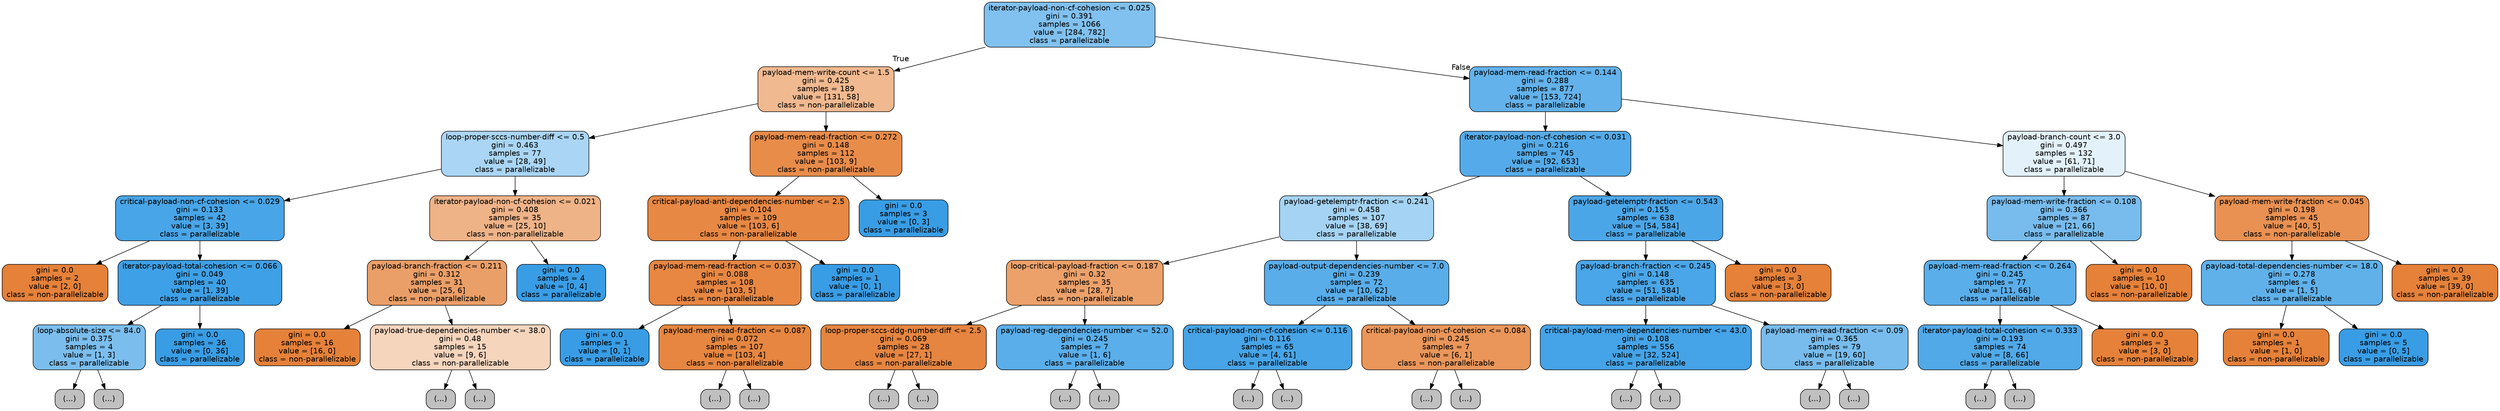 digraph Tree {
node [shape=box, style="filled, rounded", color="black", fontname=helvetica] ;
edge [fontname=helvetica] ;
0 [label="iterator-payload-non-cf-cohesion <= 0.025\ngini = 0.391\nsamples = 1066\nvalue = [284, 782]\nclass = parallelizable", fillcolor="#399de5a2"] ;
1 [label="payload-mem-write-count <= 1.5\ngini = 0.425\nsamples = 189\nvalue = [131, 58]\nclass = non-parallelizable", fillcolor="#e581398e"] ;
0 -> 1 [labeldistance=2.5, labelangle=45, headlabel="True"] ;
2 [label="loop-proper-sccs-number-diff <= 0.5\ngini = 0.463\nsamples = 77\nvalue = [28, 49]\nclass = parallelizable", fillcolor="#399de56d"] ;
1 -> 2 ;
3 [label="critical-payload-non-cf-cohesion <= 0.029\ngini = 0.133\nsamples = 42\nvalue = [3, 39]\nclass = parallelizable", fillcolor="#399de5eb"] ;
2 -> 3 ;
4 [label="gini = 0.0\nsamples = 2\nvalue = [2, 0]\nclass = non-parallelizable", fillcolor="#e58139ff"] ;
3 -> 4 ;
5 [label="iterator-payload-total-cohesion <= 0.066\ngini = 0.049\nsamples = 40\nvalue = [1, 39]\nclass = parallelizable", fillcolor="#399de5f8"] ;
3 -> 5 ;
6 [label="loop-absolute-size <= 84.0\ngini = 0.375\nsamples = 4\nvalue = [1, 3]\nclass = parallelizable", fillcolor="#399de5aa"] ;
5 -> 6 ;
7 [label="(...)", fillcolor="#C0C0C0"] ;
6 -> 7 ;
8 [label="(...)", fillcolor="#C0C0C0"] ;
6 -> 8 ;
9 [label="gini = 0.0\nsamples = 36\nvalue = [0, 36]\nclass = parallelizable", fillcolor="#399de5ff"] ;
5 -> 9 ;
10 [label="iterator-payload-non-cf-cohesion <= 0.021\ngini = 0.408\nsamples = 35\nvalue = [25, 10]\nclass = non-parallelizable", fillcolor="#e5813999"] ;
2 -> 10 ;
11 [label="payload-branch-fraction <= 0.211\ngini = 0.312\nsamples = 31\nvalue = [25, 6]\nclass = non-parallelizable", fillcolor="#e58139c2"] ;
10 -> 11 ;
12 [label="gini = 0.0\nsamples = 16\nvalue = [16, 0]\nclass = non-parallelizable", fillcolor="#e58139ff"] ;
11 -> 12 ;
13 [label="payload-true-dependencies-number <= 38.0\ngini = 0.48\nsamples = 15\nvalue = [9, 6]\nclass = non-parallelizable", fillcolor="#e5813955"] ;
11 -> 13 ;
14 [label="(...)", fillcolor="#C0C0C0"] ;
13 -> 14 ;
19 [label="(...)", fillcolor="#C0C0C0"] ;
13 -> 19 ;
22 [label="gini = 0.0\nsamples = 4\nvalue = [0, 4]\nclass = parallelizable", fillcolor="#399de5ff"] ;
10 -> 22 ;
23 [label="payload-mem-read-fraction <= 0.272\ngini = 0.148\nsamples = 112\nvalue = [103, 9]\nclass = non-parallelizable", fillcolor="#e58139e9"] ;
1 -> 23 ;
24 [label="critical-payload-anti-dependencies-number <= 2.5\ngini = 0.104\nsamples = 109\nvalue = [103, 6]\nclass = non-parallelizable", fillcolor="#e58139f0"] ;
23 -> 24 ;
25 [label="payload-mem-read-fraction <= 0.037\ngini = 0.088\nsamples = 108\nvalue = [103, 5]\nclass = non-parallelizable", fillcolor="#e58139f3"] ;
24 -> 25 ;
26 [label="gini = 0.0\nsamples = 1\nvalue = [0, 1]\nclass = parallelizable", fillcolor="#399de5ff"] ;
25 -> 26 ;
27 [label="payload-mem-read-fraction <= 0.087\ngini = 0.072\nsamples = 107\nvalue = [103, 4]\nclass = non-parallelizable", fillcolor="#e58139f5"] ;
25 -> 27 ;
28 [label="(...)", fillcolor="#C0C0C0"] ;
27 -> 28 ;
37 [label="(...)", fillcolor="#C0C0C0"] ;
27 -> 37 ;
38 [label="gini = 0.0\nsamples = 1\nvalue = [0, 1]\nclass = parallelizable", fillcolor="#399de5ff"] ;
24 -> 38 ;
39 [label="gini = 0.0\nsamples = 3\nvalue = [0, 3]\nclass = parallelizable", fillcolor="#399de5ff"] ;
23 -> 39 ;
40 [label="payload-mem-read-fraction <= 0.144\ngini = 0.288\nsamples = 877\nvalue = [153, 724]\nclass = parallelizable", fillcolor="#399de5c9"] ;
0 -> 40 [labeldistance=2.5, labelangle=-45, headlabel="False"] ;
41 [label="iterator-payload-non-cf-cohesion <= 0.031\ngini = 0.216\nsamples = 745\nvalue = [92, 653]\nclass = parallelizable", fillcolor="#399de5db"] ;
40 -> 41 ;
42 [label="payload-getelemptr-fraction <= 0.241\ngini = 0.458\nsamples = 107\nvalue = [38, 69]\nclass = parallelizable", fillcolor="#399de573"] ;
41 -> 42 ;
43 [label="loop-critical-payload-fraction <= 0.187\ngini = 0.32\nsamples = 35\nvalue = [28, 7]\nclass = non-parallelizable", fillcolor="#e58139bf"] ;
42 -> 43 ;
44 [label="loop-proper-sccs-ddg-number-diff <= 2.5\ngini = 0.069\nsamples = 28\nvalue = [27, 1]\nclass = non-parallelizable", fillcolor="#e58139f6"] ;
43 -> 44 ;
45 [label="(...)", fillcolor="#C0C0C0"] ;
44 -> 45 ;
46 [label="(...)", fillcolor="#C0C0C0"] ;
44 -> 46 ;
47 [label="payload-reg-dependencies-number <= 52.0\ngini = 0.245\nsamples = 7\nvalue = [1, 6]\nclass = parallelizable", fillcolor="#399de5d4"] ;
43 -> 47 ;
48 [label="(...)", fillcolor="#C0C0C0"] ;
47 -> 48 ;
49 [label="(...)", fillcolor="#C0C0C0"] ;
47 -> 49 ;
50 [label="payload-output-dependencies-number <= 7.0\ngini = 0.239\nsamples = 72\nvalue = [10, 62]\nclass = parallelizable", fillcolor="#399de5d6"] ;
42 -> 50 ;
51 [label="critical-payload-non-cf-cohesion <= 0.116\ngini = 0.116\nsamples = 65\nvalue = [4, 61]\nclass = parallelizable", fillcolor="#399de5ee"] ;
50 -> 51 ;
52 [label="(...)", fillcolor="#C0C0C0"] ;
51 -> 52 ;
61 [label="(...)", fillcolor="#C0C0C0"] ;
51 -> 61 ;
62 [label="critical-payload-non-cf-cohesion <= 0.084\ngini = 0.245\nsamples = 7\nvalue = [6, 1]\nclass = non-parallelizable", fillcolor="#e58139d4"] ;
50 -> 62 ;
63 [label="(...)", fillcolor="#C0C0C0"] ;
62 -> 63 ;
64 [label="(...)", fillcolor="#C0C0C0"] ;
62 -> 64 ;
65 [label="payload-getelemptr-fraction <= 0.543\ngini = 0.155\nsamples = 638\nvalue = [54, 584]\nclass = parallelizable", fillcolor="#399de5e7"] ;
41 -> 65 ;
66 [label="payload-branch-fraction <= 0.245\ngini = 0.148\nsamples = 635\nvalue = [51, 584]\nclass = parallelizable", fillcolor="#399de5e9"] ;
65 -> 66 ;
67 [label="critical-payload-mem-dependencies-number <= 43.0\ngini = 0.108\nsamples = 556\nvalue = [32, 524]\nclass = parallelizable", fillcolor="#399de5ef"] ;
66 -> 67 ;
68 [label="(...)", fillcolor="#C0C0C0"] ;
67 -> 68 ;
139 [label="(...)", fillcolor="#C0C0C0"] ;
67 -> 139 ;
140 [label="payload-mem-read-fraction <= 0.09\ngini = 0.365\nsamples = 79\nvalue = [19, 60]\nclass = parallelizable", fillcolor="#399de5ae"] ;
66 -> 140 ;
141 [label="(...)", fillcolor="#C0C0C0"] ;
140 -> 141 ;
146 [label="(...)", fillcolor="#C0C0C0"] ;
140 -> 146 ;
151 [label="gini = 0.0\nsamples = 3\nvalue = [3, 0]\nclass = non-parallelizable", fillcolor="#e58139ff"] ;
65 -> 151 ;
152 [label="payload-branch-count <= 3.0\ngini = 0.497\nsamples = 132\nvalue = [61, 71]\nclass = parallelizable", fillcolor="#399de524"] ;
40 -> 152 ;
153 [label="payload-mem-write-fraction <= 0.108\ngini = 0.366\nsamples = 87\nvalue = [21, 66]\nclass = parallelizable", fillcolor="#399de5ae"] ;
152 -> 153 ;
154 [label="payload-mem-read-fraction <= 0.264\ngini = 0.245\nsamples = 77\nvalue = [11, 66]\nclass = parallelizable", fillcolor="#399de5d4"] ;
153 -> 154 ;
155 [label="iterator-payload-total-cohesion <= 0.333\ngini = 0.193\nsamples = 74\nvalue = [8, 66]\nclass = parallelizable", fillcolor="#399de5e0"] ;
154 -> 155 ;
156 [label="(...)", fillcolor="#C0C0C0"] ;
155 -> 156 ;
157 [label="(...)", fillcolor="#C0C0C0"] ;
155 -> 157 ;
180 [label="gini = 0.0\nsamples = 3\nvalue = [3, 0]\nclass = non-parallelizable", fillcolor="#e58139ff"] ;
154 -> 180 ;
181 [label="gini = 0.0\nsamples = 10\nvalue = [10, 0]\nclass = non-parallelizable", fillcolor="#e58139ff"] ;
153 -> 181 ;
182 [label="payload-mem-write-fraction <= 0.045\ngini = 0.198\nsamples = 45\nvalue = [40, 5]\nclass = non-parallelizable", fillcolor="#e58139df"] ;
152 -> 182 ;
183 [label="payload-total-dependencies-number <= 18.0\ngini = 0.278\nsamples = 6\nvalue = [1, 5]\nclass = parallelizable", fillcolor="#399de5cc"] ;
182 -> 183 ;
184 [label="gini = 0.0\nsamples = 1\nvalue = [1, 0]\nclass = non-parallelizable", fillcolor="#e58139ff"] ;
183 -> 184 ;
185 [label="gini = 0.0\nsamples = 5\nvalue = [0, 5]\nclass = parallelizable", fillcolor="#399de5ff"] ;
183 -> 185 ;
186 [label="gini = 0.0\nsamples = 39\nvalue = [39, 0]\nclass = non-parallelizable", fillcolor="#e58139ff"] ;
182 -> 186 ;
}